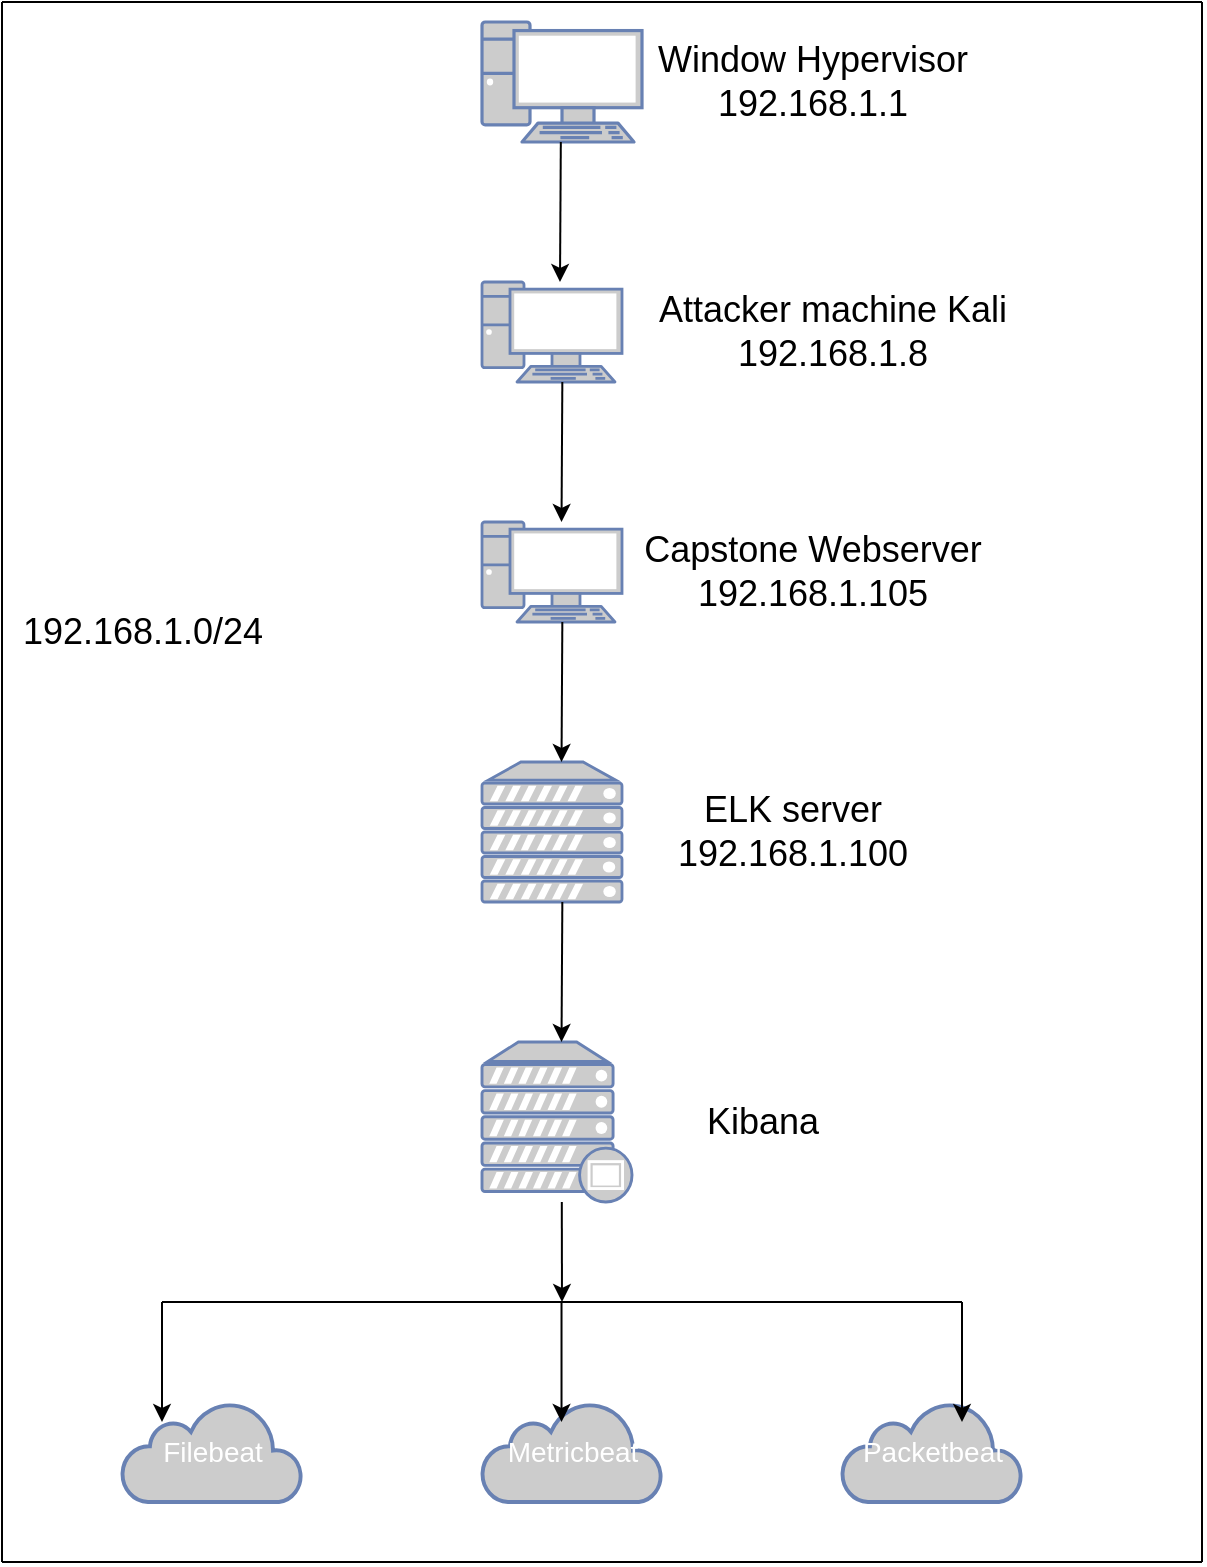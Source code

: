<mxfile version="14.4.7" type="device"><diagram id="kZ5fnNempRjR_fa5b13P" name="Page-1"><mxGraphModel dx="1593" dy="769" grid="1" gridSize="10" guides="1" tooltips="1" connect="1" arrows="1" fold="1" page="1" pageScale="1" pageWidth="850" pageHeight="1100" math="0" shadow="0"><root><mxCell id="0"/><mxCell id="1" parent="0"/><mxCell id="aX2BvIFWcu1zFA0R3Y_6-1" value="" style="fontColor=#0066CC;verticalAlign=top;verticalLabelPosition=bottom;labelPosition=center;align=center;html=1;outlineConnect=0;fillColor=#CCCCCC;strokeColor=#6881B3;gradientColor=none;gradientDirection=north;strokeWidth=2;shape=mxgraph.networks.pc;" vertex="1" parent="1"><mxGeometry x="360" y="30" width="80" height="60" as="geometry"/></mxCell><mxCell id="aX2BvIFWcu1zFA0R3Y_6-2" value="&lt;font style=&quot;font-size: 18px&quot;&gt;Window Hypervisor&lt;br&gt;192.168.1.1&lt;/font&gt;" style="text;html=1;align=center;verticalAlign=middle;resizable=0;points=[];autosize=1;" vertex="1" parent="1"><mxGeometry x="440" y="40" width="170" height="40" as="geometry"/></mxCell><mxCell id="aX2BvIFWcu1zFA0R3Y_6-3" value="" style="fontColor=#0066CC;verticalAlign=top;verticalLabelPosition=bottom;labelPosition=center;align=center;html=1;outlineConnect=0;fillColor=#CCCCCC;strokeColor=#6881B3;gradientColor=none;gradientDirection=north;strokeWidth=2;shape=mxgraph.networks.pc;" vertex="1" parent="1"><mxGeometry x="360" y="160" width="70" height="50" as="geometry"/></mxCell><mxCell id="aX2BvIFWcu1zFA0R3Y_6-4" value="&lt;font style=&quot;font-size: 18px&quot;&gt;Attacker machine Kali&lt;br&gt;192.168.1.8&lt;/font&gt;" style="text;html=1;align=center;verticalAlign=middle;resizable=0;points=[];autosize=1;" vertex="1" parent="1"><mxGeometry x="440" y="165" width="190" height="40" as="geometry"/></mxCell><mxCell id="aX2BvIFWcu1zFA0R3Y_6-5" value="" style="fontColor=#0066CC;verticalAlign=top;verticalLabelPosition=bottom;labelPosition=center;align=center;html=1;outlineConnect=0;fillColor=#CCCCCC;strokeColor=#6881B3;gradientColor=none;gradientDirection=north;strokeWidth=2;shape=mxgraph.networks.pc;" vertex="1" parent="1"><mxGeometry x="360" y="280" width="70" height="50" as="geometry"/></mxCell><mxCell id="aX2BvIFWcu1zFA0R3Y_6-6" value="&lt;font style=&quot;font-size: 18px&quot;&gt;Capstone Webserver&lt;br&gt;192.168.1.105&lt;/font&gt;" style="text;html=1;align=center;verticalAlign=middle;resizable=0;points=[];autosize=1;" vertex="1" parent="1"><mxGeometry x="435" y="285" width="180" height="40" as="geometry"/></mxCell><mxCell id="aX2BvIFWcu1zFA0R3Y_6-7" value="" style="fontColor=#0066CC;verticalAlign=top;verticalLabelPosition=bottom;labelPosition=center;align=center;html=1;outlineConnect=0;fillColor=#CCCCCC;strokeColor=#6881B3;gradientColor=none;gradientDirection=north;strokeWidth=2;shape=mxgraph.networks.server;" vertex="1" parent="1"><mxGeometry x="360" y="400" width="70" height="70" as="geometry"/></mxCell><mxCell id="aX2BvIFWcu1zFA0R3Y_6-8" value="&lt;font style=&quot;font-size: 18px&quot;&gt;ELK server&lt;br&gt;192.168.1.100&lt;/font&gt;" style="text;html=1;align=center;verticalAlign=middle;resizable=0;points=[];autosize=1;" vertex="1" parent="1"><mxGeometry x="450" y="415" width="130" height="40" as="geometry"/></mxCell><mxCell id="aX2BvIFWcu1zFA0R3Y_6-9" value="" style="fontColor=#0066CC;verticalAlign=top;verticalLabelPosition=bottom;labelPosition=center;align=center;html=1;outlineConnect=0;fillColor=#CCCCCC;strokeColor=#6881B3;gradientColor=none;gradientDirection=north;strokeWidth=2;shape=mxgraph.networks.proxy_server;" vertex="1" parent="1"><mxGeometry x="360" y="540" width="75" height="80" as="geometry"/></mxCell><mxCell id="aX2BvIFWcu1zFA0R3Y_6-10" value="&lt;font style=&quot;font-size: 18px&quot;&gt;Kibana&lt;/font&gt;" style="text;html=1;align=center;verticalAlign=middle;resizable=0;points=[];autosize=1;" vertex="1" parent="1"><mxGeometry x="465" y="570" width="70" height="20" as="geometry"/></mxCell><mxCell id="aX2BvIFWcu1zFA0R3Y_6-11" value="&lt;font style=&quot;font-size: 14px&quot;&gt;Filebeat&lt;/font&gt;" style="html=1;outlineConnect=0;fillColor=#CCCCCC;strokeColor=#6881B3;gradientColor=none;gradientDirection=north;strokeWidth=2;shape=mxgraph.networks.cloud;fontColor=#ffffff;" vertex="1" parent="1"><mxGeometry x="180" y="720" width="90" height="50" as="geometry"/></mxCell><mxCell id="aX2BvIFWcu1zFA0R3Y_6-12" value="&lt;font style=&quot;font-size: 14px&quot;&gt;Metricbeat&lt;/font&gt;" style="html=1;outlineConnect=0;fillColor=#CCCCCC;strokeColor=#6881B3;gradientColor=none;gradientDirection=north;strokeWidth=2;shape=mxgraph.networks.cloud;fontColor=#ffffff;" vertex="1" parent="1"><mxGeometry x="360" y="720" width="90" height="50" as="geometry"/></mxCell><mxCell id="aX2BvIFWcu1zFA0R3Y_6-13" value="&lt;font style=&quot;font-size: 14px&quot;&gt;Packetbeat&lt;/font&gt;" style="html=1;outlineConnect=0;fillColor=#CCCCCC;strokeColor=#6881B3;gradientColor=none;gradientDirection=north;strokeWidth=2;shape=mxgraph.networks.cloud;fontColor=#ffffff;" vertex="1" parent="1"><mxGeometry x="540" y="720" width="90" height="50" as="geometry"/></mxCell><mxCell id="aX2BvIFWcu1zFA0R3Y_6-14" value="" style="endArrow=classic;html=1;" edge="1" parent="1"><mxGeometry width="50" height="50" relative="1" as="geometry"><mxPoint x="399.41" y="90" as="sourcePoint"/><mxPoint x="399" y="160" as="targetPoint"/></mxGeometry></mxCell><mxCell id="aX2BvIFWcu1zFA0R3Y_6-15" value="" style="endArrow=classic;html=1;" edge="1" parent="1"><mxGeometry width="50" height="50" relative="1" as="geometry"><mxPoint x="400.17" y="210" as="sourcePoint"/><mxPoint x="399.76" y="280" as="targetPoint"/></mxGeometry></mxCell><mxCell id="aX2BvIFWcu1zFA0R3Y_6-16" value="" style="endArrow=classic;html=1;" edge="1" parent="1"><mxGeometry width="50" height="50" relative="1" as="geometry"><mxPoint x="400.17" y="330" as="sourcePoint"/><mxPoint x="399.76" y="400" as="targetPoint"/></mxGeometry></mxCell><mxCell id="aX2BvIFWcu1zFA0R3Y_6-17" value="" style="endArrow=classic;html=1;" edge="1" parent="1"><mxGeometry width="50" height="50" relative="1" as="geometry"><mxPoint x="400.17" y="470" as="sourcePoint"/><mxPoint x="399.76" y="540" as="targetPoint"/></mxGeometry></mxCell><mxCell id="aX2BvIFWcu1zFA0R3Y_6-18" value="" style="endArrow=none;html=1;" edge="1" parent="1"><mxGeometry width="50" height="50" relative="1" as="geometry"><mxPoint x="200" y="670" as="sourcePoint"/><mxPoint x="600" y="670" as="targetPoint"/></mxGeometry></mxCell><mxCell id="aX2BvIFWcu1zFA0R3Y_6-19" value="" style="endArrow=classic;html=1;" edge="1" parent="1"><mxGeometry width="50" height="50" relative="1" as="geometry"><mxPoint x="399.9" y="620" as="sourcePoint"/><mxPoint x="400" y="670" as="targetPoint"/></mxGeometry></mxCell><mxCell id="aX2BvIFWcu1zFA0R3Y_6-20" value="" style="endArrow=classic;html=1;" edge="1" parent="1"><mxGeometry width="50" height="50" relative="1" as="geometry"><mxPoint x="200" y="670" as="sourcePoint"/><mxPoint x="200" y="730" as="targetPoint"/></mxGeometry></mxCell><mxCell id="aX2BvIFWcu1zFA0R3Y_6-21" value="" style="endArrow=classic;html=1;" edge="1" parent="1"><mxGeometry width="50" height="50" relative="1" as="geometry"><mxPoint x="399.76" y="670.0" as="sourcePoint"/><mxPoint x="399.76" y="730.0" as="targetPoint"/></mxGeometry></mxCell><mxCell id="aX2BvIFWcu1zFA0R3Y_6-22" value="" style="endArrow=classic;html=1;" edge="1" parent="1"><mxGeometry width="50" height="50" relative="1" as="geometry"><mxPoint x="600" y="670.0" as="sourcePoint"/><mxPoint x="600" y="730.0" as="targetPoint"/></mxGeometry></mxCell><mxCell id="aX2BvIFWcu1zFA0R3Y_6-24" value="" style="endArrow=none;html=1;" edge="1" parent="1"><mxGeometry width="50" height="50" relative="1" as="geometry"><mxPoint x="120" y="800" as="sourcePoint"/><mxPoint x="120" y="20" as="targetPoint"/></mxGeometry></mxCell><mxCell id="aX2BvIFWcu1zFA0R3Y_6-25" value="" style="endArrow=none;html=1;" edge="1" parent="1"><mxGeometry width="50" height="50" relative="1" as="geometry"><mxPoint x="720" y="800" as="sourcePoint"/><mxPoint x="720" y="20" as="targetPoint"/></mxGeometry></mxCell><mxCell id="aX2BvIFWcu1zFA0R3Y_6-26" value="" style="endArrow=none;html=1;" edge="1" parent="1"><mxGeometry width="50" height="50" relative="1" as="geometry"><mxPoint x="120" y="20" as="sourcePoint"/><mxPoint x="720" y="20" as="targetPoint"/></mxGeometry></mxCell><mxCell id="aX2BvIFWcu1zFA0R3Y_6-27" value="" style="endArrow=none;html=1;" edge="1" parent="1"><mxGeometry width="50" height="50" relative="1" as="geometry"><mxPoint x="120" y="800" as="sourcePoint"/><mxPoint x="720" y="800" as="targetPoint"/></mxGeometry></mxCell><mxCell id="aX2BvIFWcu1zFA0R3Y_6-28" value="&lt;font style=&quot;font-size: 18px&quot;&gt;192.168.1.0/24&lt;/font&gt;" style="text;html=1;align=center;verticalAlign=middle;resizable=0;points=[];autosize=1;" vertex="1" parent="1"><mxGeometry x="120" y="325" width="140" height="20" as="geometry"/></mxCell></root></mxGraphModel></diagram></mxfile>